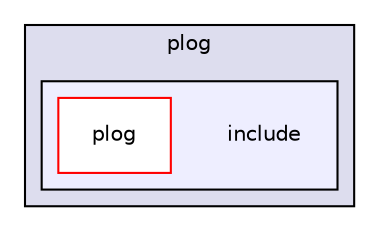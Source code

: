 digraph "c++/3rdParty/plog/include" {
  bgcolor=transparent;
  compound=true
  node [ fontsize="10", fontname="Helvetica"];
  edge [ labelfontsize="10", labelfontname="Helvetica"];
  subgraph clusterdir_05ace6f43f3dbec3d189a501b0f42bf3 {
    graph [ bgcolor="#ddddee", pencolor="black", label="plog" fontname="Helvetica", fontsize="10", URL="dir_05ace6f43f3dbec3d189a501b0f42bf3.html"]
  subgraph clusterdir_05ea78ffc4ddc4f6d9a6448a24f50fa8 {
    graph [ bgcolor="#eeeeff", pencolor="black", label="" URL="dir_05ea78ffc4ddc4f6d9a6448a24f50fa8.html"];
    dir_05ea78ffc4ddc4f6d9a6448a24f50fa8 [shape=plaintext label="include"];
    dir_5988bc57cb32f87d4b7872012fccd734 [shape=box label="plog" color="red" fillcolor="white" style="filled" URL="dir_5988bc57cb32f87d4b7872012fccd734.html"];
  }
  }
}
